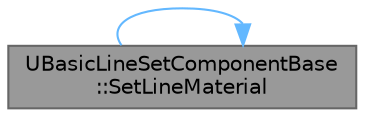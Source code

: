 digraph "UBasicLineSetComponentBase::SetLineMaterial"
{
 // INTERACTIVE_SVG=YES
 // LATEX_PDF_SIZE
  bgcolor="transparent";
  edge [fontname=Helvetica,fontsize=10,labelfontname=Helvetica,labelfontsize=10];
  node [fontname=Helvetica,fontsize=10,shape=box,height=0.2,width=0.4];
  rankdir="LR";
  Node1 [id="Node000001",label="UBasicLineSetComponentBase\l::SetLineMaterial",height=0.2,width=0.4,color="gray40", fillcolor="grey60", style="filled", fontcolor="black",tooltip="Specify material that handles lines."];
  Node1 -> Node1 [id="edge1_Node000001_Node000001",color="steelblue1",style="solid",tooltip=" "];
}
